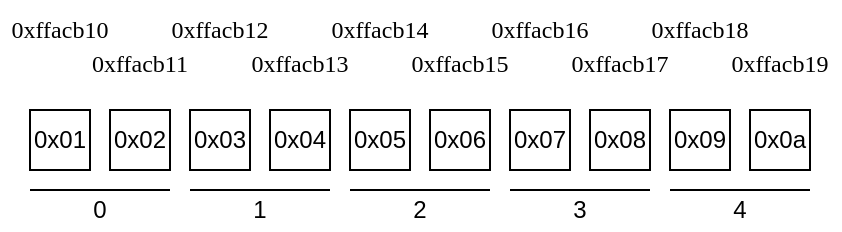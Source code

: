 <mxfile version="22.0.3" type="device">
  <diagram name="Page-1" id="ifyp80c3oH50liFpaCM7">
    <mxGraphModel dx="516" dy="441" grid="1" gridSize="10" guides="1" tooltips="1" connect="1" arrows="1" fold="1" page="1" pageScale="1" pageWidth="600" pageHeight="150" math="0" shadow="0">
      <root>
        <mxCell id="0" />
        <mxCell id="1" parent="0" />
        <mxCell id="DW_8zL2URrqzLalT4jWz-1" value="0x01" style="rounded=0;whiteSpace=wrap;html=1;" vertex="1" parent="1">
          <mxGeometry x="115" y="83" width="30" height="30" as="geometry" />
        </mxCell>
        <mxCell id="DW_8zL2URrqzLalT4jWz-2" value="0x02" style="rounded=0;whiteSpace=wrap;html=1;" vertex="1" parent="1">
          <mxGeometry x="155" y="83" width="30" height="30" as="geometry" />
        </mxCell>
        <mxCell id="DW_8zL2URrqzLalT4jWz-3" value="0x03" style="rounded=0;whiteSpace=wrap;html=1;" vertex="1" parent="1">
          <mxGeometry x="195" y="83" width="30" height="30" as="geometry" />
        </mxCell>
        <mxCell id="DW_8zL2URrqzLalT4jWz-4" value="0x04" style="rounded=0;whiteSpace=wrap;html=1;" vertex="1" parent="1">
          <mxGeometry x="235" y="83" width="30" height="30" as="geometry" />
        </mxCell>
        <mxCell id="DW_8zL2URrqzLalT4jWz-5" value="0x05" style="rounded=0;whiteSpace=wrap;html=1;" vertex="1" parent="1">
          <mxGeometry x="275" y="83" width="30" height="30" as="geometry" />
        </mxCell>
        <mxCell id="DW_8zL2URrqzLalT4jWz-6" value="0x06" style="rounded=0;whiteSpace=wrap;html=1;" vertex="1" parent="1">
          <mxGeometry x="315" y="83" width="30" height="30" as="geometry" />
        </mxCell>
        <mxCell id="DW_8zL2URrqzLalT4jWz-7" value="0x07" style="rounded=0;whiteSpace=wrap;html=1;" vertex="1" parent="1">
          <mxGeometry x="355" y="83" width="30" height="30" as="geometry" />
        </mxCell>
        <mxCell id="DW_8zL2URrqzLalT4jWz-8" value="0x08" style="rounded=0;whiteSpace=wrap;html=1;" vertex="1" parent="1">
          <mxGeometry x="395" y="83" width="30" height="30" as="geometry" />
        </mxCell>
        <mxCell id="DW_8zL2URrqzLalT4jWz-9" value="0x09" style="rounded=0;whiteSpace=wrap;html=1;" vertex="1" parent="1">
          <mxGeometry x="435" y="83" width="30" height="30" as="geometry" />
        </mxCell>
        <mxCell id="DW_8zL2URrqzLalT4jWz-10" value="0x0a" style="rounded=0;whiteSpace=wrap;html=1;" vertex="1" parent="1">
          <mxGeometry x="475" y="83" width="30" height="30" as="geometry" />
        </mxCell>
        <mxCell id="DW_8zL2URrqzLalT4jWz-11" value="" style="endArrow=none;html=1;rounded=0;" edge="1" parent="1">
          <mxGeometry width="50" height="50" relative="1" as="geometry">
            <mxPoint x="115" y="123" as="sourcePoint" />
            <mxPoint x="185" y="123" as="targetPoint" />
          </mxGeometry>
        </mxCell>
        <mxCell id="DW_8zL2URrqzLalT4jWz-12" value="" style="endArrow=none;html=1;rounded=0;" edge="1" parent="1">
          <mxGeometry width="50" height="50" relative="1" as="geometry">
            <mxPoint x="195" y="123" as="sourcePoint" />
            <mxPoint x="265" y="123" as="targetPoint" />
          </mxGeometry>
        </mxCell>
        <mxCell id="DW_8zL2URrqzLalT4jWz-13" value="" style="endArrow=none;html=1;rounded=0;" edge="1" parent="1">
          <mxGeometry width="50" height="50" relative="1" as="geometry">
            <mxPoint x="275" y="123" as="sourcePoint" />
            <mxPoint x="345" y="123" as="targetPoint" />
          </mxGeometry>
        </mxCell>
        <mxCell id="DW_8zL2URrqzLalT4jWz-14" value="" style="endArrow=none;html=1;rounded=0;" edge="1" parent="1">
          <mxGeometry width="50" height="50" relative="1" as="geometry">
            <mxPoint x="355" y="123" as="sourcePoint" />
            <mxPoint x="425" y="123" as="targetPoint" />
          </mxGeometry>
        </mxCell>
        <mxCell id="DW_8zL2URrqzLalT4jWz-15" value="" style="endArrow=none;html=1;rounded=0;" edge="1" parent="1">
          <mxGeometry width="50" height="50" relative="1" as="geometry">
            <mxPoint x="435" y="123" as="sourcePoint" />
            <mxPoint x="505" y="123" as="targetPoint" />
          </mxGeometry>
        </mxCell>
        <mxCell id="DW_8zL2URrqzLalT4jWz-16" value="0" style="text;strokeColor=none;align=center;fillColor=none;html=1;verticalAlign=middle;whiteSpace=wrap;rounded=0;" vertex="1" parent="1">
          <mxGeometry x="125" y="123" width="50" height="20" as="geometry" />
        </mxCell>
        <mxCell id="DW_8zL2URrqzLalT4jWz-17" value="1" style="text;strokeColor=none;align=center;fillColor=none;html=1;verticalAlign=middle;whiteSpace=wrap;rounded=0;" vertex="1" parent="1">
          <mxGeometry x="205" y="123" width="50" height="20" as="geometry" />
        </mxCell>
        <mxCell id="DW_8zL2URrqzLalT4jWz-18" value="2" style="text;strokeColor=none;align=center;fillColor=none;html=1;verticalAlign=middle;whiteSpace=wrap;rounded=0;" vertex="1" parent="1">
          <mxGeometry x="285" y="123" width="50" height="20" as="geometry" />
        </mxCell>
        <mxCell id="DW_8zL2URrqzLalT4jWz-19" value="3" style="text;strokeColor=none;align=center;fillColor=none;html=1;verticalAlign=middle;whiteSpace=wrap;rounded=0;" vertex="1" parent="1">
          <mxGeometry x="365" y="123" width="50" height="20" as="geometry" />
        </mxCell>
        <mxCell id="DW_8zL2URrqzLalT4jWz-20" value="4" style="text;strokeColor=none;align=center;fillColor=none;html=1;verticalAlign=middle;whiteSpace=wrap;rounded=0;" vertex="1" parent="1">
          <mxGeometry x="445" y="123" width="50" height="20" as="geometry" />
        </mxCell>
        <mxCell id="DW_8zL2URrqzLalT4jWz-21" value="0xffacb10" style="text;strokeColor=none;align=center;fillColor=none;html=1;verticalAlign=middle;whiteSpace=wrap;rounded=0;rotation=0;fontFamily=Lucida Console;" vertex="1" parent="1">
          <mxGeometry x="100" y="28" width="60" height="30" as="geometry" />
        </mxCell>
        <mxCell id="DW_8zL2URrqzLalT4jWz-22" value="0xffacb11" style="text;strokeColor=none;align=center;fillColor=none;html=1;verticalAlign=middle;whiteSpace=wrap;rounded=0;rotation=0;fontFamily=Lucida Console;" vertex="1" parent="1">
          <mxGeometry x="140" y="45" width="60" height="30" as="geometry" />
        </mxCell>
        <mxCell id="DW_8zL2URrqzLalT4jWz-23" value="0xffacb12" style="text;strokeColor=none;align=center;fillColor=none;html=1;verticalAlign=middle;whiteSpace=wrap;rounded=0;rotation=0;fontFamily=Lucida Console;" vertex="1" parent="1">
          <mxGeometry x="180" y="28" width="60" height="30" as="geometry" />
        </mxCell>
        <mxCell id="DW_8zL2URrqzLalT4jWz-24" value="0xffacb13" style="text;strokeColor=none;align=center;fillColor=none;html=1;verticalAlign=middle;whiteSpace=wrap;rounded=0;rotation=0;fontFamily=Lucida Console;" vertex="1" parent="1">
          <mxGeometry x="220" y="45" width="60" height="30" as="geometry" />
        </mxCell>
        <mxCell id="DW_8zL2URrqzLalT4jWz-25" value="0xffacb14" style="text;strokeColor=none;align=center;fillColor=none;html=1;verticalAlign=middle;whiteSpace=wrap;rounded=0;rotation=0;fontFamily=Lucida Console;" vertex="1" parent="1">
          <mxGeometry x="260" y="28" width="60" height="30" as="geometry" />
        </mxCell>
        <mxCell id="DW_8zL2URrqzLalT4jWz-26" value="0xffacb15" style="text;strokeColor=none;align=center;fillColor=none;html=1;verticalAlign=middle;whiteSpace=wrap;rounded=0;rotation=0;fontFamily=Lucida Console;" vertex="1" parent="1">
          <mxGeometry x="300" y="45" width="60" height="30" as="geometry" />
        </mxCell>
        <mxCell id="DW_8zL2URrqzLalT4jWz-27" value="0xffacb16" style="text;strokeColor=none;align=center;fillColor=none;html=1;verticalAlign=middle;whiteSpace=wrap;rounded=0;rotation=0;fontFamily=Lucida Console;" vertex="1" parent="1">
          <mxGeometry x="340" y="28" width="60" height="30" as="geometry" />
        </mxCell>
        <mxCell id="DW_8zL2URrqzLalT4jWz-28" value="0xffacb17" style="text;strokeColor=none;align=center;fillColor=none;html=1;verticalAlign=middle;whiteSpace=wrap;rounded=0;rotation=0;fontFamily=Lucida Console;" vertex="1" parent="1">
          <mxGeometry x="380" y="45" width="60" height="30" as="geometry" />
        </mxCell>
        <mxCell id="DW_8zL2URrqzLalT4jWz-29" value="0xffacb18" style="text;strokeColor=none;align=center;fillColor=none;html=1;verticalAlign=middle;whiteSpace=wrap;rounded=0;rotation=0;fontFamily=Lucida Console;" vertex="1" parent="1">
          <mxGeometry x="420" y="28" width="60" height="30" as="geometry" />
        </mxCell>
        <mxCell id="DW_8zL2URrqzLalT4jWz-30" value="0xffacb19" style="text;strokeColor=none;align=center;fillColor=none;html=1;verticalAlign=middle;whiteSpace=wrap;rounded=0;rotation=0;fontFamily=Lucida Console;" vertex="1" parent="1">
          <mxGeometry x="460" y="45" width="60" height="30" as="geometry" />
        </mxCell>
      </root>
    </mxGraphModel>
  </diagram>
</mxfile>
